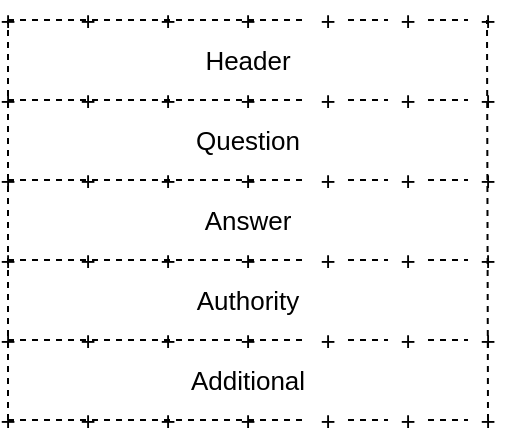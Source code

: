 <mxfile version="14.3.2" type="github"><diagram id="CAdzmGHBBiiPRDK5EyZo" name="Page-1"><mxGraphModel dx="1350" dy="804" grid="1" gridSize="10" guides="1" tooltips="1" connect="1" arrows="1" fold="1" page="1" pageScale="1" pageWidth="850" pageHeight="1100" math="0" shadow="0"><root><mxCell id="0"/><mxCell id="1" parent="0"/><mxCell id="syClfQV3BvgynVkCuh4--221" value="+" style="text;html=1;strokeColor=none;fillColor=none;align=center;verticalAlign=middle;whiteSpace=wrap;rounded=0;dashed=1;dashPattern=1 1;fontSize=13;" vertex="1" parent="1"><mxGeometry x="120" y="190" height="20" as="geometry"/></mxCell><mxCell id="syClfQV3BvgynVkCuh4--222" value="+" style="text;html=1;strokeColor=none;fillColor=none;align=center;verticalAlign=middle;whiteSpace=wrap;rounded=0;dashed=1;dashPattern=1 1;fontSize=13;" vertex="1" parent="1"><mxGeometry x="150" y="190" width="20" height="20" as="geometry"/></mxCell><mxCell id="syClfQV3BvgynVkCuh4--223" value="+" style="text;html=1;strokeColor=none;fillColor=none;align=center;verticalAlign=middle;whiteSpace=wrap;rounded=0;dashed=1;dashPattern=1 1;fontSize=13;" vertex="1" parent="1"><mxGeometry x="190" y="190" width="20" height="20" as="geometry"/></mxCell><mxCell id="syClfQV3BvgynVkCuh4--224" value="+" style="text;html=1;strokeColor=none;fillColor=none;align=center;verticalAlign=middle;whiteSpace=wrap;rounded=0;dashed=1;dashPattern=1 1;fontSize=13;" vertex="1" parent="1"><mxGeometry x="230" y="190" width="20" height="20" as="geometry"/></mxCell><mxCell id="syClfQV3BvgynVkCuh4--225" value="+" style="text;html=1;strokeColor=none;fillColor=none;align=center;verticalAlign=middle;whiteSpace=wrap;rounded=0;dashed=1;dashPattern=1 1;fontSize=13;" vertex="1" parent="1"><mxGeometry x="270" y="190" width="20" height="20" as="geometry"/></mxCell><mxCell id="syClfQV3BvgynVkCuh4--226" value="" style="endArrow=none;dashed=1;html=1;fontSize=13;" edge="1" parent="1" target="syClfQV3BvgynVkCuh4--225"><mxGeometry width="50" height="50" relative="1" as="geometry"><mxPoint x="120" y="200" as="sourcePoint"/><mxPoint x="680" y="200" as="targetPoint"/></mxGeometry></mxCell><mxCell id="syClfQV3BvgynVkCuh4--227" value="+" style="text;html=1;strokeColor=none;fillColor=none;align=center;verticalAlign=middle;whiteSpace=wrap;rounded=0;dashed=1;dashPattern=1 1;fontSize=13;" vertex="1" parent="1"><mxGeometry x="310" y="190" width="20" height="20" as="geometry"/></mxCell><mxCell id="syClfQV3BvgynVkCuh4--228" value="" style="endArrow=none;dashed=1;html=1;fontSize=13;" edge="1" parent="1" source="syClfQV3BvgynVkCuh4--225" target="syClfQV3BvgynVkCuh4--227"><mxGeometry width="50" height="50" relative="1" as="geometry"><mxPoint x="290" y="200" as="sourcePoint"/><mxPoint x="680" y="200" as="targetPoint"/></mxGeometry></mxCell><mxCell id="syClfQV3BvgynVkCuh4--229" value="+" style="text;html=1;strokeColor=none;fillColor=none;align=center;verticalAlign=middle;whiteSpace=wrap;rounded=0;dashed=1;dashPattern=1 1;fontSize=13;" vertex="1" parent="1"><mxGeometry x="350" y="190" width="20" height="20" as="geometry"/></mxCell><mxCell id="syClfQV3BvgynVkCuh4--230" value="" style="endArrow=none;dashed=1;html=1;fontSize=13;" edge="1" parent="1" source="syClfQV3BvgynVkCuh4--227" target="syClfQV3BvgynVkCuh4--229"><mxGeometry width="50" height="50" relative="1" as="geometry"><mxPoint x="330" y="200" as="sourcePoint"/><mxPoint x="680" y="200" as="targetPoint"/></mxGeometry></mxCell><mxCell id="syClfQV3BvgynVkCuh4--245" value="+" style="text;html=1;strokeColor=none;fillColor=none;align=center;verticalAlign=middle;whiteSpace=wrap;rounded=0;dashed=1;dashPattern=1 1;fontSize=13;" vertex="1" parent="1"><mxGeometry x="120" y="230" height="20" as="geometry"/></mxCell><mxCell id="syClfQV3BvgynVkCuh4--246" value="+" style="text;html=1;strokeColor=none;fillColor=none;align=center;verticalAlign=middle;whiteSpace=wrap;rounded=0;dashed=1;dashPattern=1 1;fontSize=13;" vertex="1" parent="1"><mxGeometry x="150" y="230" width="20" height="20" as="geometry"/></mxCell><mxCell id="syClfQV3BvgynVkCuh4--247" value="+" style="text;html=1;strokeColor=none;fillColor=none;align=center;verticalAlign=middle;whiteSpace=wrap;rounded=0;dashed=1;dashPattern=1 1;fontSize=13;" vertex="1" parent="1"><mxGeometry x="190" y="230" width="20" height="20" as="geometry"/></mxCell><mxCell id="syClfQV3BvgynVkCuh4--248" value="+" style="text;html=1;strokeColor=none;fillColor=none;align=center;verticalAlign=middle;whiteSpace=wrap;rounded=0;dashed=1;dashPattern=1 1;fontSize=13;" vertex="1" parent="1"><mxGeometry x="230" y="230" width="20" height="20" as="geometry"/></mxCell><mxCell id="syClfQV3BvgynVkCuh4--249" value="+" style="text;html=1;strokeColor=none;fillColor=none;align=center;verticalAlign=middle;whiteSpace=wrap;rounded=0;dashed=1;dashPattern=1 1;fontSize=13;" vertex="1" parent="1"><mxGeometry x="270" y="230" width="20" height="20" as="geometry"/></mxCell><mxCell id="syClfQV3BvgynVkCuh4--250" value="" style="endArrow=none;dashed=1;html=1;fontSize=13;" edge="1" parent="1" target="syClfQV3BvgynVkCuh4--249"><mxGeometry width="50" height="50" relative="1" as="geometry"><mxPoint x="120" y="240" as="sourcePoint"/><mxPoint x="680" y="240" as="targetPoint"/></mxGeometry></mxCell><mxCell id="syClfQV3BvgynVkCuh4--251" value="+" style="text;html=1;strokeColor=none;fillColor=none;align=center;verticalAlign=middle;whiteSpace=wrap;rounded=0;dashed=1;dashPattern=1 1;fontSize=13;" vertex="1" parent="1"><mxGeometry x="310" y="230" width="20" height="20" as="geometry"/></mxCell><mxCell id="syClfQV3BvgynVkCuh4--252" value="" style="endArrow=none;dashed=1;html=1;fontSize=13;" edge="1" parent="1" source="syClfQV3BvgynVkCuh4--249" target="syClfQV3BvgynVkCuh4--251"><mxGeometry width="50" height="50" relative="1" as="geometry"><mxPoint x="290" y="240" as="sourcePoint"/><mxPoint x="680" y="240" as="targetPoint"/></mxGeometry></mxCell><mxCell id="syClfQV3BvgynVkCuh4--253" value="+" style="text;html=1;strokeColor=none;fillColor=none;align=center;verticalAlign=middle;whiteSpace=wrap;rounded=0;dashed=1;dashPattern=1 1;fontSize=13;" vertex="1" parent="1"><mxGeometry x="350" y="230" width="20" height="20" as="geometry"/></mxCell><mxCell id="syClfQV3BvgynVkCuh4--254" value="" style="endArrow=none;dashed=1;html=1;fontSize=13;" edge="1" parent="1" source="syClfQV3BvgynVkCuh4--251" target="syClfQV3BvgynVkCuh4--253"><mxGeometry width="50" height="50" relative="1" as="geometry"><mxPoint x="330" y="240" as="sourcePoint"/><mxPoint x="680" y="240" as="targetPoint"/></mxGeometry></mxCell><mxCell id="syClfQV3BvgynVkCuh4--269" value="+" style="text;html=1;strokeColor=none;fillColor=none;align=center;verticalAlign=middle;whiteSpace=wrap;rounded=0;dashed=1;dashPattern=1 1;fontSize=13;" vertex="1" parent="1"><mxGeometry x="120" y="270" height="20" as="geometry"/></mxCell><mxCell id="syClfQV3BvgynVkCuh4--270" value="+" style="text;html=1;strokeColor=none;fillColor=none;align=center;verticalAlign=middle;whiteSpace=wrap;rounded=0;dashed=1;dashPattern=1 1;fontSize=13;" vertex="1" parent="1"><mxGeometry x="150" y="270" width="20" height="20" as="geometry"/></mxCell><mxCell id="syClfQV3BvgynVkCuh4--271" value="+" style="text;html=1;strokeColor=none;fillColor=none;align=center;verticalAlign=middle;whiteSpace=wrap;rounded=0;dashed=1;dashPattern=1 1;fontSize=13;" vertex="1" parent="1"><mxGeometry x="190" y="270" width="20" height="20" as="geometry"/></mxCell><mxCell id="syClfQV3BvgynVkCuh4--272" value="+" style="text;html=1;strokeColor=none;fillColor=none;align=center;verticalAlign=middle;whiteSpace=wrap;rounded=0;dashed=1;dashPattern=1 1;fontSize=13;" vertex="1" parent="1"><mxGeometry x="230" y="270" width="20" height="20" as="geometry"/></mxCell><mxCell id="syClfQV3BvgynVkCuh4--273" value="+" style="text;html=1;strokeColor=none;fillColor=none;align=center;verticalAlign=middle;whiteSpace=wrap;rounded=0;dashed=1;dashPattern=1 1;fontSize=13;" vertex="1" parent="1"><mxGeometry x="270" y="270" width="20" height="20" as="geometry"/></mxCell><mxCell id="syClfQV3BvgynVkCuh4--274" value="" style="endArrow=none;dashed=1;html=1;fontSize=13;" edge="1" parent="1" target="syClfQV3BvgynVkCuh4--273"><mxGeometry width="50" height="50" relative="1" as="geometry"><mxPoint x="120" y="280" as="sourcePoint"/><mxPoint x="680" y="280" as="targetPoint"/></mxGeometry></mxCell><mxCell id="syClfQV3BvgynVkCuh4--275" value="+" style="text;html=1;strokeColor=none;fillColor=none;align=center;verticalAlign=middle;whiteSpace=wrap;rounded=0;dashed=1;dashPattern=1 1;fontSize=13;" vertex="1" parent="1"><mxGeometry x="310" y="270" width="20" height="20" as="geometry"/></mxCell><mxCell id="syClfQV3BvgynVkCuh4--276" value="" style="endArrow=none;dashed=1;html=1;fontSize=13;" edge="1" parent="1" source="syClfQV3BvgynVkCuh4--273" target="syClfQV3BvgynVkCuh4--275"><mxGeometry width="50" height="50" relative="1" as="geometry"><mxPoint x="290" y="280" as="sourcePoint"/><mxPoint x="680" y="280" as="targetPoint"/></mxGeometry></mxCell><mxCell id="syClfQV3BvgynVkCuh4--277" value="+" style="text;html=1;strokeColor=none;fillColor=none;align=center;verticalAlign=middle;whiteSpace=wrap;rounded=0;dashed=1;dashPattern=1 1;fontSize=13;" vertex="1" parent="1"><mxGeometry x="350" y="270" width="20" height="20" as="geometry"/></mxCell><mxCell id="syClfQV3BvgynVkCuh4--278" value="" style="endArrow=none;dashed=1;html=1;fontSize=13;" edge="1" parent="1" source="syClfQV3BvgynVkCuh4--275" target="syClfQV3BvgynVkCuh4--277"><mxGeometry width="50" height="50" relative="1" as="geometry"><mxPoint x="330" y="280" as="sourcePoint"/><mxPoint x="680" y="280" as="targetPoint"/></mxGeometry></mxCell><mxCell id="syClfQV3BvgynVkCuh4--293" value="+" style="text;html=1;strokeColor=none;fillColor=none;align=center;verticalAlign=middle;whiteSpace=wrap;rounded=0;dashed=1;dashPattern=1 1;fontSize=13;" vertex="1" parent="1"><mxGeometry x="120" y="310" height="20" as="geometry"/></mxCell><mxCell id="syClfQV3BvgynVkCuh4--294" value="+" style="text;html=1;strokeColor=none;fillColor=none;align=center;verticalAlign=middle;whiteSpace=wrap;rounded=0;dashed=1;dashPattern=1 1;fontSize=13;" vertex="1" parent="1"><mxGeometry x="150" y="310" width="20" height="20" as="geometry"/></mxCell><mxCell id="syClfQV3BvgynVkCuh4--295" value="+" style="text;html=1;strokeColor=none;fillColor=none;align=center;verticalAlign=middle;whiteSpace=wrap;rounded=0;dashed=1;dashPattern=1 1;fontSize=13;" vertex="1" parent="1"><mxGeometry x="190" y="310" width="20" height="20" as="geometry"/></mxCell><mxCell id="syClfQV3BvgynVkCuh4--296" value="+" style="text;html=1;strokeColor=none;fillColor=none;align=center;verticalAlign=middle;whiteSpace=wrap;rounded=0;dashed=1;dashPattern=1 1;fontSize=13;" vertex="1" parent="1"><mxGeometry x="230" y="310" width="20" height="20" as="geometry"/></mxCell><mxCell id="syClfQV3BvgynVkCuh4--297" value="+" style="text;html=1;strokeColor=none;fillColor=none;align=center;verticalAlign=middle;whiteSpace=wrap;rounded=0;dashed=1;dashPattern=1 1;fontSize=13;" vertex="1" parent="1"><mxGeometry x="270" y="310" width="20" height="20" as="geometry"/></mxCell><mxCell id="syClfQV3BvgynVkCuh4--298" value="" style="endArrow=none;dashed=1;html=1;fontSize=13;" edge="1" parent="1" target="syClfQV3BvgynVkCuh4--297"><mxGeometry width="50" height="50" relative="1" as="geometry"><mxPoint x="120" y="320" as="sourcePoint"/><mxPoint x="680" y="320" as="targetPoint"/></mxGeometry></mxCell><mxCell id="syClfQV3BvgynVkCuh4--299" value="+" style="text;html=1;strokeColor=none;fillColor=none;align=center;verticalAlign=middle;whiteSpace=wrap;rounded=0;dashed=1;dashPattern=1 1;fontSize=13;" vertex="1" parent="1"><mxGeometry x="310" y="310" width="20" height="20" as="geometry"/></mxCell><mxCell id="syClfQV3BvgynVkCuh4--300" value="" style="endArrow=none;dashed=1;html=1;fontSize=13;" edge="1" parent="1" source="syClfQV3BvgynVkCuh4--297" target="syClfQV3BvgynVkCuh4--299"><mxGeometry width="50" height="50" relative="1" as="geometry"><mxPoint x="290" y="320" as="sourcePoint"/><mxPoint x="680" y="320" as="targetPoint"/></mxGeometry></mxCell><mxCell id="syClfQV3BvgynVkCuh4--301" value="+" style="text;html=1;strokeColor=none;fillColor=none;align=center;verticalAlign=middle;whiteSpace=wrap;rounded=0;dashed=1;dashPattern=1 1;fontSize=13;" vertex="1" parent="1"><mxGeometry x="350" y="310" width="20" height="20" as="geometry"/></mxCell><mxCell id="syClfQV3BvgynVkCuh4--302" value="" style="endArrow=none;dashed=1;html=1;fontSize=13;" edge="1" parent="1" source="syClfQV3BvgynVkCuh4--299" target="syClfQV3BvgynVkCuh4--301"><mxGeometry width="50" height="50" relative="1" as="geometry"><mxPoint x="330" y="320" as="sourcePoint"/><mxPoint x="680" y="320" as="targetPoint"/></mxGeometry></mxCell><mxCell id="syClfQV3BvgynVkCuh4--317" value="+" style="text;html=1;strokeColor=none;fillColor=none;align=center;verticalAlign=middle;whiteSpace=wrap;rounded=0;dashed=1;dashPattern=1 1;fontSize=13;" vertex="1" parent="1"><mxGeometry x="120" y="350" height="20" as="geometry"/></mxCell><mxCell id="syClfQV3BvgynVkCuh4--318" value="+" style="text;html=1;strokeColor=none;fillColor=none;align=center;verticalAlign=middle;whiteSpace=wrap;rounded=0;dashed=1;dashPattern=1 1;fontSize=13;" vertex="1" parent="1"><mxGeometry x="150" y="350" width="20" height="20" as="geometry"/></mxCell><mxCell id="syClfQV3BvgynVkCuh4--319" value="+" style="text;html=1;strokeColor=none;fillColor=none;align=center;verticalAlign=middle;whiteSpace=wrap;rounded=0;dashed=1;dashPattern=1 1;fontSize=13;" vertex="1" parent="1"><mxGeometry x="190" y="350" width="20" height="20" as="geometry"/></mxCell><mxCell id="syClfQV3BvgynVkCuh4--320" value="+" style="text;html=1;strokeColor=none;fillColor=none;align=center;verticalAlign=middle;whiteSpace=wrap;rounded=0;dashed=1;dashPattern=1 1;fontSize=13;" vertex="1" parent="1"><mxGeometry x="230" y="350" width="20" height="20" as="geometry"/></mxCell><mxCell id="syClfQV3BvgynVkCuh4--321" value="+" style="text;html=1;strokeColor=none;fillColor=none;align=center;verticalAlign=middle;whiteSpace=wrap;rounded=0;dashed=1;dashPattern=1 1;fontSize=13;" vertex="1" parent="1"><mxGeometry x="270" y="350" width="20" height="20" as="geometry"/></mxCell><mxCell id="syClfQV3BvgynVkCuh4--322" value="" style="endArrow=none;dashed=1;html=1;fontSize=13;" edge="1" parent="1" target="syClfQV3BvgynVkCuh4--321"><mxGeometry width="50" height="50" relative="1" as="geometry"><mxPoint x="120" y="360" as="sourcePoint"/><mxPoint x="680" y="360" as="targetPoint"/></mxGeometry></mxCell><mxCell id="syClfQV3BvgynVkCuh4--323" value="+" style="text;html=1;strokeColor=none;fillColor=none;align=center;verticalAlign=middle;whiteSpace=wrap;rounded=0;dashed=1;dashPattern=1 1;fontSize=13;" vertex="1" parent="1"><mxGeometry x="310" y="350" width="20" height="20" as="geometry"/></mxCell><mxCell id="syClfQV3BvgynVkCuh4--324" value="" style="endArrow=none;dashed=1;html=1;fontSize=13;" edge="1" parent="1" source="syClfQV3BvgynVkCuh4--321" target="syClfQV3BvgynVkCuh4--323"><mxGeometry width="50" height="50" relative="1" as="geometry"><mxPoint x="290" y="360" as="sourcePoint"/><mxPoint x="680" y="360" as="targetPoint"/></mxGeometry></mxCell><mxCell id="syClfQV3BvgynVkCuh4--325" value="+" style="text;html=1;strokeColor=none;fillColor=none;align=center;verticalAlign=middle;whiteSpace=wrap;rounded=0;dashed=1;dashPattern=1 1;fontSize=13;" vertex="1" parent="1"><mxGeometry x="350" y="350" width="20" height="20" as="geometry"/></mxCell><mxCell id="syClfQV3BvgynVkCuh4--326" value="" style="endArrow=none;dashed=1;html=1;fontSize=13;" edge="1" parent="1" source="syClfQV3BvgynVkCuh4--323" target="syClfQV3BvgynVkCuh4--325"><mxGeometry width="50" height="50" relative="1" as="geometry"><mxPoint x="330" y="360" as="sourcePoint"/><mxPoint x="680" y="360" as="targetPoint"/></mxGeometry></mxCell><mxCell id="syClfQV3BvgynVkCuh4--341" value="+" style="text;html=1;strokeColor=none;fillColor=none;align=center;verticalAlign=middle;whiteSpace=wrap;rounded=0;dashed=1;dashPattern=1 1;fontSize=13;" vertex="1" parent="1"><mxGeometry x="120" y="390" height="20" as="geometry"/></mxCell><mxCell id="syClfQV3BvgynVkCuh4--342" value="+" style="text;html=1;strokeColor=none;fillColor=none;align=center;verticalAlign=middle;whiteSpace=wrap;rounded=0;dashed=1;dashPattern=1 1;fontSize=13;" vertex="1" parent="1"><mxGeometry x="150" y="390" width="20" height="20" as="geometry"/></mxCell><mxCell id="syClfQV3BvgynVkCuh4--343" value="+" style="text;html=1;strokeColor=none;fillColor=none;align=center;verticalAlign=middle;whiteSpace=wrap;rounded=0;dashed=1;dashPattern=1 1;fontSize=13;" vertex="1" parent="1"><mxGeometry x="190" y="390" width="20" height="20" as="geometry"/></mxCell><mxCell id="syClfQV3BvgynVkCuh4--344" value="+" style="text;html=1;strokeColor=none;fillColor=none;align=center;verticalAlign=middle;whiteSpace=wrap;rounded=0;dashed=1;dashPattern=1 1;fontSize=13;" vertex="1" parent="1"><mxGeometry x="230" y="390" width="20" height="20" as="geometry"/></mxCell><mxCell id="syClfQV3BvgynVkCuh4--345" value="+" style="text;html=1;strokeColor=none;fillColor=none;align=center;verticalAlign=middle;whiteSpace=wrap;rounded=0;dashed=1;dashPattern=1 1;fontSize=13;" vertex="1" parent="1"><mxGeometry x="270" y="390" width="20" height="20" as="geometry"/></mxCell><mxCell id="syClfQV3BvgynVkCuh4--346" value="" style="endArrow=none;dashed=1;html=1;fontSize=13;" edge="1" parent="1" target="syClfQV3BvgynVkCuh4--345"><mxGeometry width="50" height="50" relative="1" as="geometry"><mxPoint x="120" y="400" as="sourcePoint"/><mxPoint x="680" y="400" as="targetPoint"/></mxGeometry></mxCell><mxCell id="syClfQV3BvgynVkCuh4--347" value="+" style="text;html=1;strokeColor=none;fillColor=none;align=center;verticalAlign=middle;whiteSpace=wrap;rounded=0;dashed=1;dashPattern=1 1;fontSize=13;" vertex="1" parent="1"><mxGeometry x="310" y="390" width="20" height="20" as="geometry"/></mxCell><mxCell id="syClfQV3BvgynVkCuh4--348" value="" style="endArrow=none;dashed=1;html=1;fontSize=13;" edge="1" parent="1" source="syClfQV3BvgynVkCuh4--345" target="syClfQV3BvgynVkCuh4--347"><mxGeometry width="50" height="50" relative="1" as="geometry"><mxPoint x="290" y="400" as="sourcePoint"/><mxPoint x="680" y="400" as="targetPoint"/></mxGeometry></mxCell><mxCell id="syClfQV3BvgynVkCuh4--349" value="+" style="text;html=1;strokeColor=none;fillColor=none;align=center;verticalAlign=middle;whiteSpace=wrap;rounded=0;dashed=1;dashPattern=1 1;fontSize=13;" vertex="1" parent="1"><mxGeometry x="350" y="390" width="20" height="20" as="geometry"/></mxCell><mxCell id="syClfQV3BvgynVkCuh4--350" value="" style="endArrow=none;dashed=1;html=1;fontSize=13;" edge="1" parent="1" source="syClfQV3BvgynVkCuh4--347" target="syClfQV3BvgynVkCuh4--349"><mxGeometry width="50" height="50" relative="1" as="geometry"><mxPoint x="330" y="400" as="sourcePoint"/><mxPoint x="680" y="400" as="targetPoint"/></mxGeometry></mxCell><mxCell id="syClfQV3BvgynVkCuh4--439" value="" style="endArrow=none;dashed=1;html=1;fontSize=13;entryX=0;entryY=0;entryDx=0;entryDy=0;" edge="1" parent="1"><mxGeometry width="50" height="50" relative="1" as="geometry"><mxPoint x="360" y="400" as="sourcePoint"/><mxPoint x="359.5" y="200" as="targetPoint"/></mxGeometry></mxCell><mxCell id="syClfQV3BvgynVkCuh4--440" value="" style="endArrow=none;dashed=1;html=1;fontSize=13;entryX=0;entryY=0;entryDx=0;entryDy=0;exitX=0;exitY=0;exitDx=0;exitDy=0;" edge="1" parent="1" source="syClfQV3BvgynVkCuh4--341" target="syClfQV3BvgynVkCuh4--221"><mxGeometry width="50" height="50" relative="1" as="geometry"><mxPoint x="779.67" y="460" as="sourcePoint"/><mxPoint x="779.67" y="220" as="targetPoint"/></mxGeometry></mxCell><mxCell id="syClfQV3BvgynVkCuh4--441" value="Header" style="text;html=1;strokeColor=none;fillColor=none;align=center;verticalAlign=middle;whiteSpace=wrap;rounded=0;fontSize=13;" vertex="1" parent="1"><mxGeometry x="220" y="210" width="40" height="20" as="geometry"/></mxCell><mxCell id="syClfQV3BvgynVkCuh4--442" value="Question" style="text;html=1;strokeColor=none;fillColor=none;align=center;verticalAlign=middle;whiteSpace=wrap;rounded=0;fontSize=13;" vertex="1" parent="1"><mxGeometry x="220" y="250" width="40" height="20" as="geometry"/></mxCell><mxCell id="syClfQV3BvgynVkCuh4--443" value="Answer" style="text;html=1;strokeColor=none;fillColor=none;align=center;verticalAlign=middle;whiteSpace=wrap;rounded=0;fontSize=13;" vertex="1" parent="1"><mxGeometry x="220" y="290" width="40" height="20" as="geometry"/></mxCell><mxCell id="syClfQV3BvgynVkCuh4--444" value="Authority" style="text;html=1;strokeColor=none;fillColor=none;align=center;verticalAlign=middle;whiteSpace=wrap;rounded=0;fontSize=13;" vertex="1" parent="1"><mxGeometry x="220" y="330" width="40" height="20" as="geometry"/></mxCell><mxCell id="syClfQV3BvgynVkCuh4--445" value="Additional" style="text;html=1;strokeColor=none;fillColor=none;align=center;verticalAlign=middle;whiteSpace=wrap;rounded=0;fontSize=13;" vertex="1" parent="1"><mxGeometry x="220" y="370" width="40" height="20" as="geometry"/></mxCell></root></mxGraphModel></diagram></mxfile>